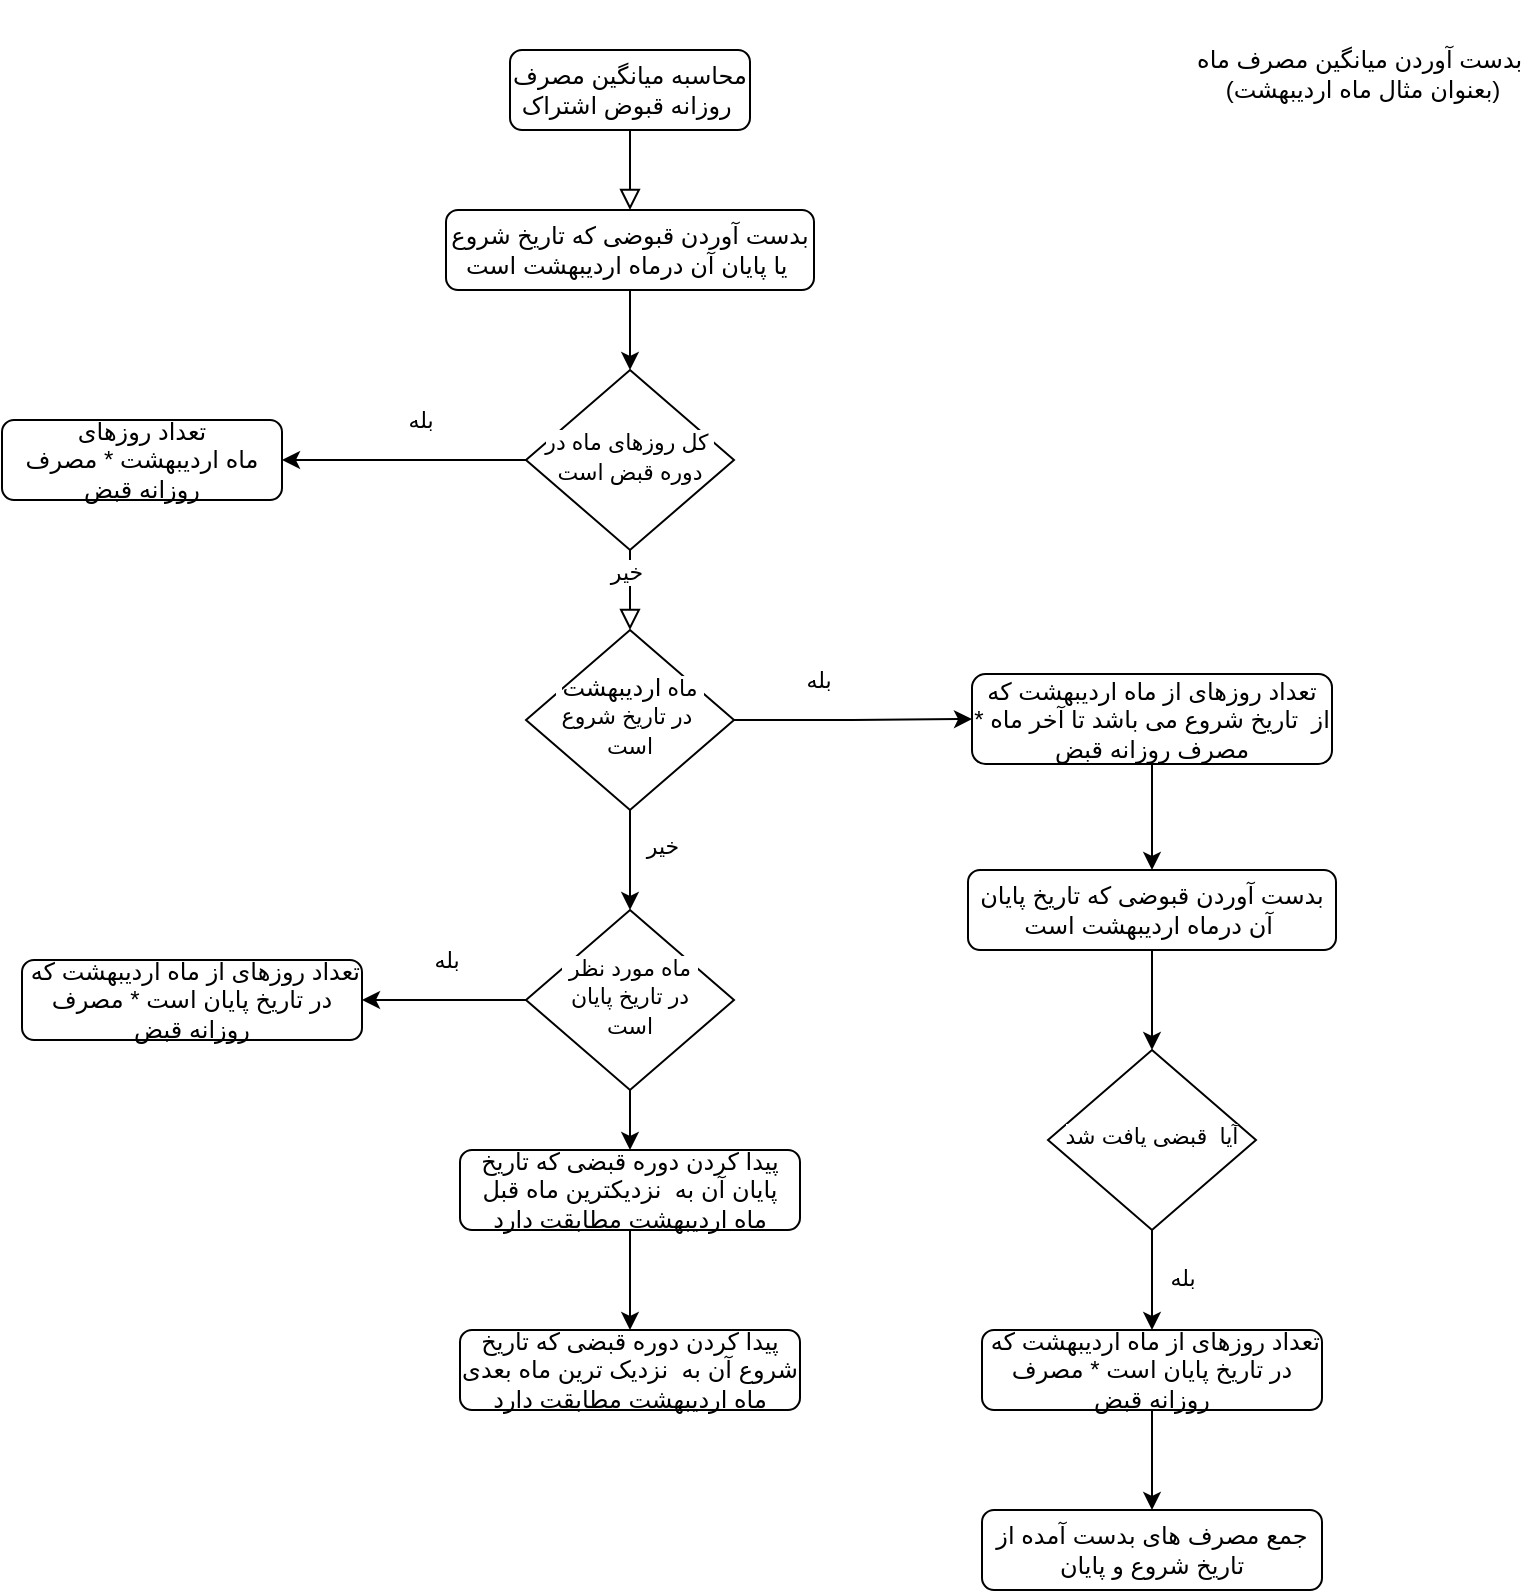 <mxfile version="24.8.3">
  <diagram id="C5RBs43oDa-KdzZeNtuy" name="Page-1">
    <mxGraphModel dx="1120" dy="468" grid="1" gridSize="10" guides="1" tooltips="1" connect="1" arrows="1" fold="1" page="1" pageScale="1" pageWidth="827" pageHeight="1169" math="0" shadow="0">
      <root>
        <mxCell id="WIyWlLk6GJQsqaUBKTNV-0" />
        <mxCell id="WIyWlLk6GJQsqaUBKTNV-1" parent="WIyWlLk6GJQsqaUBKTNV-0" />
        <mxCell id="WIyWlLk6GJQsqaUBKTNV-2" value="" style="rounded=0;html=1;jettySize=auto;orthogonalLoop=1;fontSize=11;endArrow=block;endFill=0;endSize=8;strokeWidth=1;shadow=0;labelBackgroundColor=none;edgeStyle=orthogonalEdgeStyle;entryX=0.5;entryY=0;entryDx=0;entryDy=0;" parent="WIyWlLk6GJQsqaUBKTNV-1" source="WIyWlLk6GJQsqaUBKTNV-3" target="SnqoBPWvrGThmDM5hMDa-1" edge="1">
          <mxGeometry relative="1" as="geometry">
            <mxPoint x="350" y="100" as="targetPoint" />
            <Array as="points">
              <mxPoint x="354" y="100" />
              <mxPoint x="354" y="100" />
            </Array>
          </mxGeometry>
        </mxCell>
        <mxCell id="WIyWlLk6GJQsqaUBKTNV-3" value="محاسبه میانگین مصرف روزانه قبوض اشتراک&amp;nbsp;" style="rounded=1;whiteSpace=wrap;html=1;fontSize=12;glass=0;strokeWidth=1;shadow=0;" parent="WIyWlLk6GJQsqaUBKTNV-1" vertex="1">
          <mxGeometry x="294" y="40" width="120" height="40" as="geometry" />
        </mxCell>
        <mxCell id="WIyWlLk6GJQsqaUBKTNV-4" value="" style="rounded=0;html=1;jettySize=auto;orthogonalLoop=1;fontSize=11;endArrow=block;endFill=0;endSize=8;strokeWidth=1;shadow=0;labelBackgroundColor=none;edgeStyle=orthogonalEdgeStyle;entryX=0.5;entryY=0;entryDx=0;entryDy=0;entryPerimeter=0;" parent="WIyWlLk6GJQsqaUBKTNV-1" source="WIyWlLk6GJQsqaUBKTNV-6" target="SnqoBPWvrGThmDM5hMDa-9" edge="1">
          <mxGeometry y="20" relative="1" as="geometry">
            <mxPoint as="offset" />
            <mxPoint x="354" y="330" as="targetPoint" />
          </mxGeometry>
        </mxCell>
        <mxCell id="SnqoBPWvrGThmDM5hMDa-8" value="خیر" style="edgeLabel;html=1;align=center;verticalAlign=middle;resizable=0;points=[];" vertex="1" connectable="0" parent="WIyWlLk6GJQsqaUBKTNV-4">
          <mxGeometry x="-0.455" y="-2" relative="1" as="geometry">
            <mxPoint as="offset" />
          </mxGeometry>
        </mxCell>
        <mxCell id="SnqoBPWvrGThmDM5hMDa-4" value="" style="edgeStyle=orthogonalEdgeStyle;rounded=0;orthogonalLoop=1;jettySize=auto;html=1;entryX=1;entryY=0.5;entryDx=0;entryDy=0;" edge="1" parent="WIyWlLk6GJQsqaUBKTNV-1" source="WIyWlLk6GJQsqaUBKTNV-6" target="SnqoBPWvrGThmDM5hMDa-5">
          <mxGeometry relative="1" as="geometry">
            <mxPoint x="234" y="240" as="targetPoint" />
          </mxGeometry>
        </mxCell>
        <mxCell id="SnqoBPWvrGThmDM5hMDa-6" value="بله" style="edgeLabel;html=1;align=center;verticalAlign=middle;resizable=0;points=[];" vertex="1" connectable="0" parent="SnqoBPWvrGThmDM5hMDa-4">
          <mxGeometry x="-0.242" y="1" relative="1" as="geometry">
            <mxPoint x="-7" y="-21" as="offset" />
          </mxGeometry>
        </mxCell>
        <mxCell id="WIyWlLk6GJQsqaUBKTNV-6" value="&lt;span style=&quot;font-size: 11px; text-wrap-mode: nowrap; background-color: rgb(255, 255, 255);&quot;&gt;کل روزهای ماه در&amp;nbsp;&lt;/span&gt;&lt;div&gt;&lt;span style=&quot;font-size: 11px; text-wrap-mode: nowrap; background-color: rgb(255, 255, 255);&quot;&gt;دوره قبض است&lt;/span&gt;&lt;/div&gt;" style="rhombus;whiteSpace=wrap;html=1;shadow=0;fontFamily=Helvetica;fontSize=12;align=center;strokeWidth=1;spacing=6;spacingTop=-4;" parent="WIyWlLk6GJQsqaUBKTNV-1" vertex="1">
          <mxGeometry x="302" y="200" width="104" height="90" as="geometry" />
        </mxCell>
        <mxCell id="SnqoBPWvrGThmDM5hMDa-13" value="" style="edgeStyle=orthogonalEdgeStyle;rounded=0;orthogonalLoop=1;jettySize=auto;html=1;" edge="1" parent="WIyWlLk6GJQsqaUBKTNV-1" source="WIyWlLk6GJQsqaUBKTNV-11" target="SnqoBPWvrGThmDM5hMDa-12">
          <mxGeometry relative="1" as="geometry" />
        </mxCell>
        <mxCell id="WIyWlLk6GJQsqaUBKTNV-11" value="تعداد روزهای از ماه&amp;nbsp;&lt;span style=&quot;text-wrap-mode: nowrap;&quot;&gt;اردیبهشت&lt;/span&gt;&amp;nbsp;که از&amp;nbsp; تاریخ شروع می باشد تا آخر ماه * مصرف روزانه قبض" style="rounded=1;whiteSpace=wrap;html=1;fontSize=12;glass=0;strokeWidth=1;shadow=0;" parent="WIyWlLk6GJQsqaUBKTNV-1" vertex="1">
          <mxGeometry x="525" y="352" width="180" height="45" as="geometry" />
        </mxCell>
        <mxCell id="SnqoBPWvrGThmDM5hMDa-18" value="" style="edgeStyle=orthogonalEdgeStyle;rounded=0;orthogonalLoop=1;jettySize=auto;html=1;" edge="1" parent="WIyWlLk6GJQsqaUBKTNV-1" source="WIyWlLk6GJQsqaUBKTNV-12" target="SnqoBPWvrGThmDM5hMDa-17">
          <mxGeometry relative="1" as="geometry" />
        </mxCell>
        <mxCell id="WIyWlLk6GJQsqaUBKTNV-12" value="تعداد روزهای از ماه&amp;nbsp;&lt;span style=&quot;text-wrap-mode: nowrap;&quot;&gt;اردیبهشت&lt;/span&gt;&amp;nbsp;که&amp;nbsp; در تاریخ پایان است * مصرف روزانه قبض" style="rounded=1;whiteSpace=wrap;html=1;fontSize=12;glass=0;strokeWidth=1;shadow=0;" parent="WIyWlLk6GJQsqaUBKTNV-1" vertex="1">
          <mxGeometry x="530" y="680" width="170" height="40" as="geometry" />
        </mxCell>
        <mxCell id="SnqoBPWvrGThmDM5hMDa-0" style="edgeStyle=orthogonalEdgeStyle;rounded=0;orthogonalLoop=1;jettySize=auto;html=1;exitX=0.5;exitY=1;exitDx=0;exitDy=0;" edge="1" parent="WIyWlLk6GJQsqaUBKTNV-1" source="WIyWlLk6GJQsqaUBKTNV-3" target="WIyWlLk6GJQsqaUBKTNV-3">
          <mxGeometry relative="1" as="geometry" />
        </mxCell>
        <mxCell id="SnqoBPWvrGThmDM5hMDa-2" value="" style="edgeStyle=orthogonalEdgeStyle;rounded=0;orthogonalLoop=1;jettySize=auto;html=1;" edge="1" parent="WIyWlLk6GJQsqaUBKTNV-1" source="SnqoBPWvrGThmDM5hMDa-1" target="WIyWlLk6GJQsqaUBKTNV-6">
          <mxGeometry relative="1" as="geometry" />
        </mxCell>
        <mxCell id="SnqoBPWvrGThmDM5hMDa-1" value="بدست آوردن قبوضی که تاریخ شروع یا پایان آن درماه&amp;nbsp;&lt;span style=&quot;text-wrap-mode: nowrap;&quot;&gt;اردیبهشت&lt;/span&gt;&amp;nbsp;است&amp;nbsp;" style="rounded=1;whiteSpace=wrap;html=1;fontSize=12;glass=0;strokeWidth=1;shadow=0;" vertex="1" parent="WIyWlLk6GJQsqaUBKTNV-1">
          <mxGeometry x="262" y="120" width="184" height="40" as="geometry" />
        </mxCell>
        <mxCell id="SnqoBPWvrGThmDM5hMDa-5" value="تعداد روزهای ماه&amp;nbsp;&lt;span style=&quot;text-wrap-mode: nowrap;&quot;&gt;اردیبهشت&lt;/span&gt;&amp;nbsp;* مصرف روزانه قبض" style="rounded=1;whiteSpace=wrap;html=1;fontSize=12;glass=0;strokeWidth=1;shadow=0;" vertex="1" parent="WIyWlLk6GJQsqaUBKTNV-1">
          <mxGeometry x="40" y="225" width="140" height="40" as="geometry" />
        </mxCell>
        <mxCell id="SnqoBPWvrGThmDM5hMDa-7" value="&lt;br&gt;بدست آوردن میانگین مصرف ماه&amp;nbsp;&lt;br&gt;(بعنوان مثال ماه اردیبهشت)" style="text;html=1;align=center;verticalAlign=middle;resizable=0;points=[];autosize=1;strokeColor=none;fillColor=none;" vertex="1" parent="WIyWlLk6GJQsqaUBKTNV-1">
          <mxGeometry x="640" y="15" width="160" height="60" as="geometry" />
        </mxCell>
        <mxCell id="SnqoBPWvrGThmDM5hMDa-10" value="" style="edgeStyle=orthogonalEdgeStyle;rounded=0;orthogonalLoop=1;jettySize=auto;html=1;" edge="1" parent="WIyWlLk6GJQsqaUBKTNV-1" source="SnqoBPWvrGThmDM5hMDa-9" target="WIyWlLk6GJQsqaUBKTNV-11">
          <mxGeometry relative="1" as="geometry" />
        </mxCell>
        <mxCell id="SnqoBPWvrGThmDM5hMDa-11" value="بله" style="edgeLabel;html=1;align=center;verticalAlign=middle;resizable=0;points=[];" vertex="1" connectable="0" parent="SnqoBPWvrGThmDM5hMDa-10">
          <mxGeometry x="-0.296" relative="1" as="geometry">
            <mxPoint y="-20" as="offset" />
          </mxGeometry>
        </mxCell>
        <mxCell id="SnqoBPWvrGThmDM5hMDa-20" value="" style="edgeStyle=orthogonalEdgeStyle;rounded=0;orthogonalLoop=1;jettySize=auto;html=1;" edge="1" parent="WIyWlLk6GJQsqaUBKTNV-1" source="SnqoBPWvrGThmDM5hMDa-9" target="SnqoBPWvrGThmDM5hMDa-19">
          <mxGeometry relative="1" as="geometry" />
        </mxCell>
        <mxCell id="SnqoBPWvrGThmDM5hMDa-21" value="خیر" style="edgeLabel;html=1;align=center;verticalAlign=middle;resizable=0;points=[];" vertex="1" connectable="0" parent="SnqoBPWvrGThmDM5hMDa-20">
          <mxGeometry x="-0.28" y="2" relative="1" as="geometry">
            <mxPoint x="14" as="offset" />
          </mxGeometry>
        </mxCell>
        <mxCell id="SnqoBPWvrGThmDM5hMDa-9" value="&lt;span style=&quot;font-size: 11px; text-wrap-mode: nowrap; background-color: rgb(255, 255, 255);&quot;&gt;&amp;nbsp;ماه&amp;nbsp;&lt;/span&gt;&lt;span style=&quot;text-wrap-mode: nowrap;&quot;&gt;اردیبهشت&lt;/span&gt;&lt;span style=&quot;font-size: 11px; text-wrap-mode: nowrap; background-color: rgb(255, 255, 255);&quot;&gt;&amp;nbsp;&lt;br&gt;در تاریخ شروع&amp;nbsp;&lt;br&gt;است&lt;/span&gt;" style="rhombus;whiteSpace=wrap;html=1;shadow=0;fontFamily=Helvetica;fontSize=12;align=center;strokeWidth=1;spacing=6;spacingTop=-4;" vertex="1" parent="WIyWlLk6GJQsqaUBKTNV-1">
          <mxGeometry x="302" y="330" width="104" height="90" as="geometry" />
        </mxCell>
        <mxCell id="SnqoBPWvrGThmDM5hMDa-15" value="" style="edgeStyle=orthogonalEdgeStyle;rounded=0;orthogonalLoop=1;jettySize=auto;html=1;" edge="1" parent="WIyWlLk6GJQsqaUBKTNV-1" source="SnqoBPWvrGThmDM5hMDa-12" target="SnqoBPWvrGThmDM5hMDa-14">
          <mxGeometry relative="1" as="geometry" />
        </mxCell>
        <mxCell id="SnqoBPWvrGThmDM5hMDa-12" value="بدست آوردن قبوضی که تاریخ پایان آن درماه&amp;nbsp;&lt;span style=&quot;text-wrap-mode: nowrap;&quot;&gt;اردیبهشت&lt;/span&gt;&amp;nbsp;است&amp;nbsp;" style="rounded=1;whiteSpace=wrap;html=1;fontSize=12;glass=0;strokeWidth=1;shadow=0;" vertex="1" parent="WIyWlLk6GJQsqaUBKTNV-1">
          <mxGeometry x="523" y="450" width="184" height="40" as="geometry" />
        </mxCell>
        <mxCell id="SnqoBPWvrGThmDM5hMDa-16" value="" style="edgeStyle=orthogonalEdgeStyle;rounded=0;orthogonalLoop=1;jettySize=auto;html=1;" edge="1" parent="WIyWlLk6GJQsqaUBKTNV-1" source="SnqoBPWvrGThmDM5hMDa-14" target="WIyWlLk6GJQsqaUBKTNV-12">
          <mxGeometry relative="1" as="geometry" />
        </mxCell>
        <mxCell id="SnqoBPWvrGThmDM5hMDa-22" value="بله" style="edgeLabel;html=1;align=center;verticalAlign=middle;resizable=0;points=[];" vertex="1" connectable="0" parent="SnqoBPWvrGThmDM5hMDa-16">
          <mxGeometry x="-0.04" y="3" relative="1" as="geometry">
            <mxPoint x="12" as="offset" />
          </mxGeometry>
        </mxCell>
        <mxCell id="SnqoBPWvrGThmDM5hMDa-14" value="&lt;span style=&quot;font-size: 11px; text-wrap-mode: nowrap; background-color: rgb(255, 255, 255);&quot;&gt;آیا&amp;nbsp; قبضی یافت شد&lt;/span&gt;" style="rhombus;whiteSpace=wrap;html=1;shadow=0;fontFamily=Helvetica;fontSize=12;align=center;strokeWidth=1;spacing=6;spacingTop=-4;" vertex="1" parent="WIyWlLk6GJQsqaUBKTNV-1">
          <mxGeometry x="563" y="540" width="104" height="90" as="geometry" />
        </mxCell>
        <mxCell id="SnqoBPWvrGThmDM5hMDa-17" value="جمع مصرف های بدست آمده از تاریخ شروع و پایان" style="rounded=1;whiteSpace=wrap;html=1;fontSize=12;glass=0;strokeWidth=1;shadow=0;" vertex="1" parent="WIyWlLk6GJQsqaUBKTNV-1">
          <mxGeometry x="530" y="770" width="170" height="40" as="geometry" />
        </mxCell>
        <mxCell id="SnqoBPWvrGThmDM5hMDa-24" value="" style="edgeStyle=orthogonalEdgeStyle;rounded=0;orthogonalLoop=1;jettySize=auto;html=1;" edge="1" parent="WIyWlLk6GJQsqaUBKTNV-1" source="SnqoBPWvrGThmDM5hMDa-19">
          <mxGeometry relative="1" as="geometry">
            <mxPoint x="220" y="515" as="targetPoint" />
          </mxGeometry>
        </mxCell>
        <mxCell id="SnqoBPWvrGThmDM5hMDa-26" value="بله" style="edgeLabel;html=1;align=center;verticalAlign=middle;resizable=0;points=[];" vertex="1" connectable="0" parent="SnqoBPWvrGThmDM5hMDa-24">
          <mxGeometry x="-0.055" relative="1" as="geometry">
            <mxPoint x="-1" y="-20" as="offset" />
          </mxGeometry>
        </mxCell>
        <mxCell id="SnqoBPWvrGThmDM5hMDa-28" value="" style="edgeStyle=orthogonalEdgeStyle;rounded=0;orthogonalLoop=1;jettySize=auto;html=1;" edge="1" parent="WIyWlLk6GJQsqaUBKTNV-1" source="SnqoBPWvrGThmDM5hMDa-19" target="SnqoBPWvrGThmDM5hMDa-27">
          <mxGeometry relative="1" as="geometry" />
        </mxCell>
        <mxCell id="SnqoBPWvrGThmDM5hMDa-19" value="&lt;span style=&quot;font-size: 11px; text-wrap-mode: nowrap; background-color: rgb(255, 255, 255);&quot;&gt;&amp;nbsp;ماه مورد نظر&amp;nbsp;&lt;br&gt;در تاریخ پایان&lt;br&gt;است&lt;/span&gt;" style="rhombus;whiteSpace=wrap;html=1;shadow=0;fontFamily=Helvetica;fontSize=12;align=center;strokeWidth=1;spacing=6;spacingTop=-4;" vertex="1" parent="WIyWlLk6GJQsqaUBKTNV-1">
          <mxGeometry x="302" y="470" width="104" height="90" as="geometry" />
        </mxCell>
        <mxCell id="SnqoBPWvrGThmDM5hMDa-25" value="تعداد روزهای از ماه&amp;nbsp;&lt;span style=&quot;text-wrap-mode: nowrap;&quot;&gt;اردیبهشت&lt;/span&gt;&amp;nbsp;که&amp;nbsp; در تاریخ پایان است * مصرف روزانه قبض" style="rounded=1;whiteSpace=wrap;html=1;fontSize=12;glass=0;strokeWidth=1;shadow=0;" vertex="1" parent="WIyWlLk6GJQsqaUBKTNV-1">
          <mxGeometry x="50" y="495" width="170" height="40" as="geometry" />
        </mxCell>
        <mxCell id="SnqoBPWvrGThmDM5hMDa-30" value="" style="edgeStyle=orthogonalEdgeStyle;rounded=0;orthogonalLoop=1;jettySize=auto;html=1;" edge="1" parent="WIyWlLk6GJQsqaUBKTNV-1" source="SnqoBPWvrGThmDM5hMDa-27" target="SnqoBPWvrGThmDM5hMDa-29">
          <mxGeometry relative="1" as="geometry" />
        </mxCell>
        <mxCell id="SnqoBPWvrGThmDM5hMDa-27" value="پیدا کردن دوره قبضی که تاریخ پایان آن به&amp;nbsp; نزدیکترین ماه قبل ماه&amp;nbsp;&lt;span style=&quot;text-wrap-mode: nowrap;&quot;&gt;اردیبهشت&lt;/span&gt;&amp;nbsp;مطابقت دارد" style="rounded=1;whiteSpace=wrap;html=1;fontSize=12;glass=0;strokeWidth=1;shadow=0;" vertex="1" parent="WIyWlLk6GJQsqaUBKTNV-1">
          <mxGeometry x="269" y="590" width="170" height="40" as="geometry" />
        </mxCell>
        <mxCell id="SnqoBPWvrGThmDM5hMDa-29" value="پیدا کردن دوره قبضی که تاریخ شروع آن به&amp;nbsp; نزدیک ترین ماه بعدی ماه اردیبهشت مطابقت دارد" style="rounded=1;whiteSpace=wrap;html=1;fontSize=12;glass=0;strokeWidth=1;shadow=0;" vertex="1" parent="WIyWlLk6GJQsqaUBKTNV-1">
          <mxGeometry x="269" y="680" width="170" height="40" as="geometry" />
        </mxCell>
      </root>
    </mxGraphModel>
  </diagram>
</mxfile>
